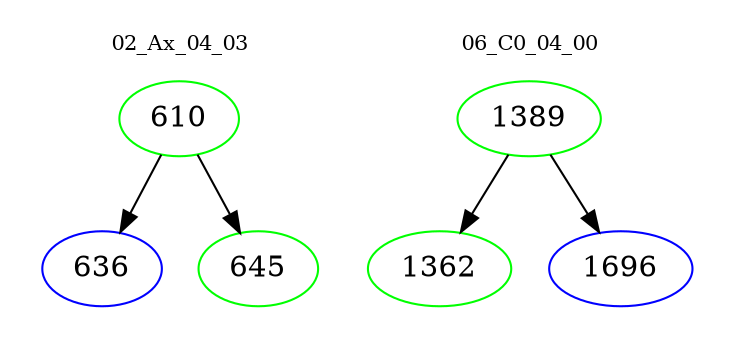 digraph{
subgraph cluster_0 {
color = white
label = "02_Ax_04_03";
fontsize=10;
T0_610 [label="610", color="green"]
T0_610 -> T0_636 [color="black"]
T0_636 [label="636", color="blue"]
T0_610 -> T0_645 [color="black"]
T0_645 [label="645", color="green"]
}
subgraph cluster_1 {
color = white
label = "06_C0_04_00";
fontsize=10;
T1_1389 [label="1389", color="green"]
T1_1389 -> T1_1362 [color="black"]
T1_1362 [label="1362", color="green"]
T1_1389 -> T1_1696 [color="black"]
T1_1696 [label="1696", color="blue"]
}
}
